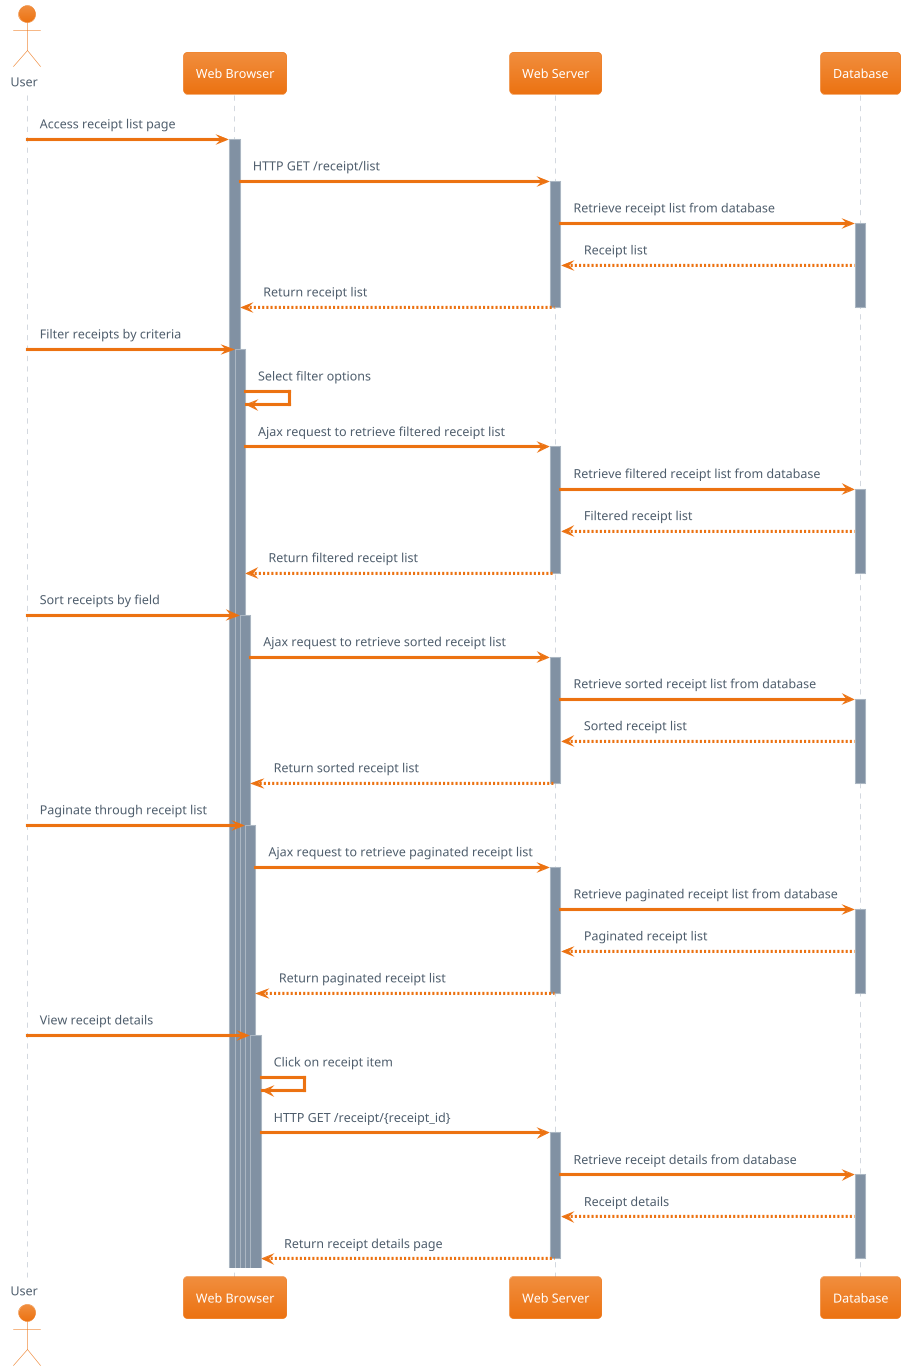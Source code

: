 @startuml
!theme aws-orange
actor User
participant "Web Browser" as Browser
participant "Web Server" as Server
participant "Database" as DB

User -> Browser: Access receipt list page
activate Browser
Browser -> Server: HTTP GET /receipt/list
activate Server
Server -> DB: Retrieve receipt list from database
activate DB
DB --> Server: Receipt list
Server --> Browser: Return receipt list
deactivate DB
deactivate Server
User -> Browser: Filter receipts by criteria
activate Browser
Browser -> Browser: Select filter options
Browser -> Server: Ajax request to retrieve filtered receipt list
activate Server
Server -> DB: Retrieve filtered receipt list from database
activate DB
DB --> Server: Filtered receipt list
Server --> Browser: Return filtered receipt list
deactivate DB
deactivate Server
User -> Browser: Sort receipts by field
activate Browser
Browser -> Server: Ajax request to retrieve sorted receipt list
activate Server
Server -> DB: Retrieve sorted receipt list from database
activate DB
DB --> Server: Sorted receipt list
Server --> Browser: Return sorted receipt list
deactivate DB
deactivate Server
User -> Browser: Paginate through receipt list
activate Browser
Browser -> Server: Ajax request to retrieve paginated receipt list
activate Server
Server -> DB: Retrieve paginated receipt list from database
activate DB
DB --> Server: Paginated receipt list
Server --> Browser: Return paginated receipt list
deactivate DB
deactivate Server
User -> Browser: View receipt details
activate Browser
Browser -> Browser: Click on receipt item
Browser -> Server: HTTP GET /receipt/{receipt_id}
activate Server
Server -> DB: Retrieve receipt details from database
activate DB
DB --> Server: Receipt details
Server --> Browser: Return receipt details page
deactivate DB
deactivate Server
@enduml
